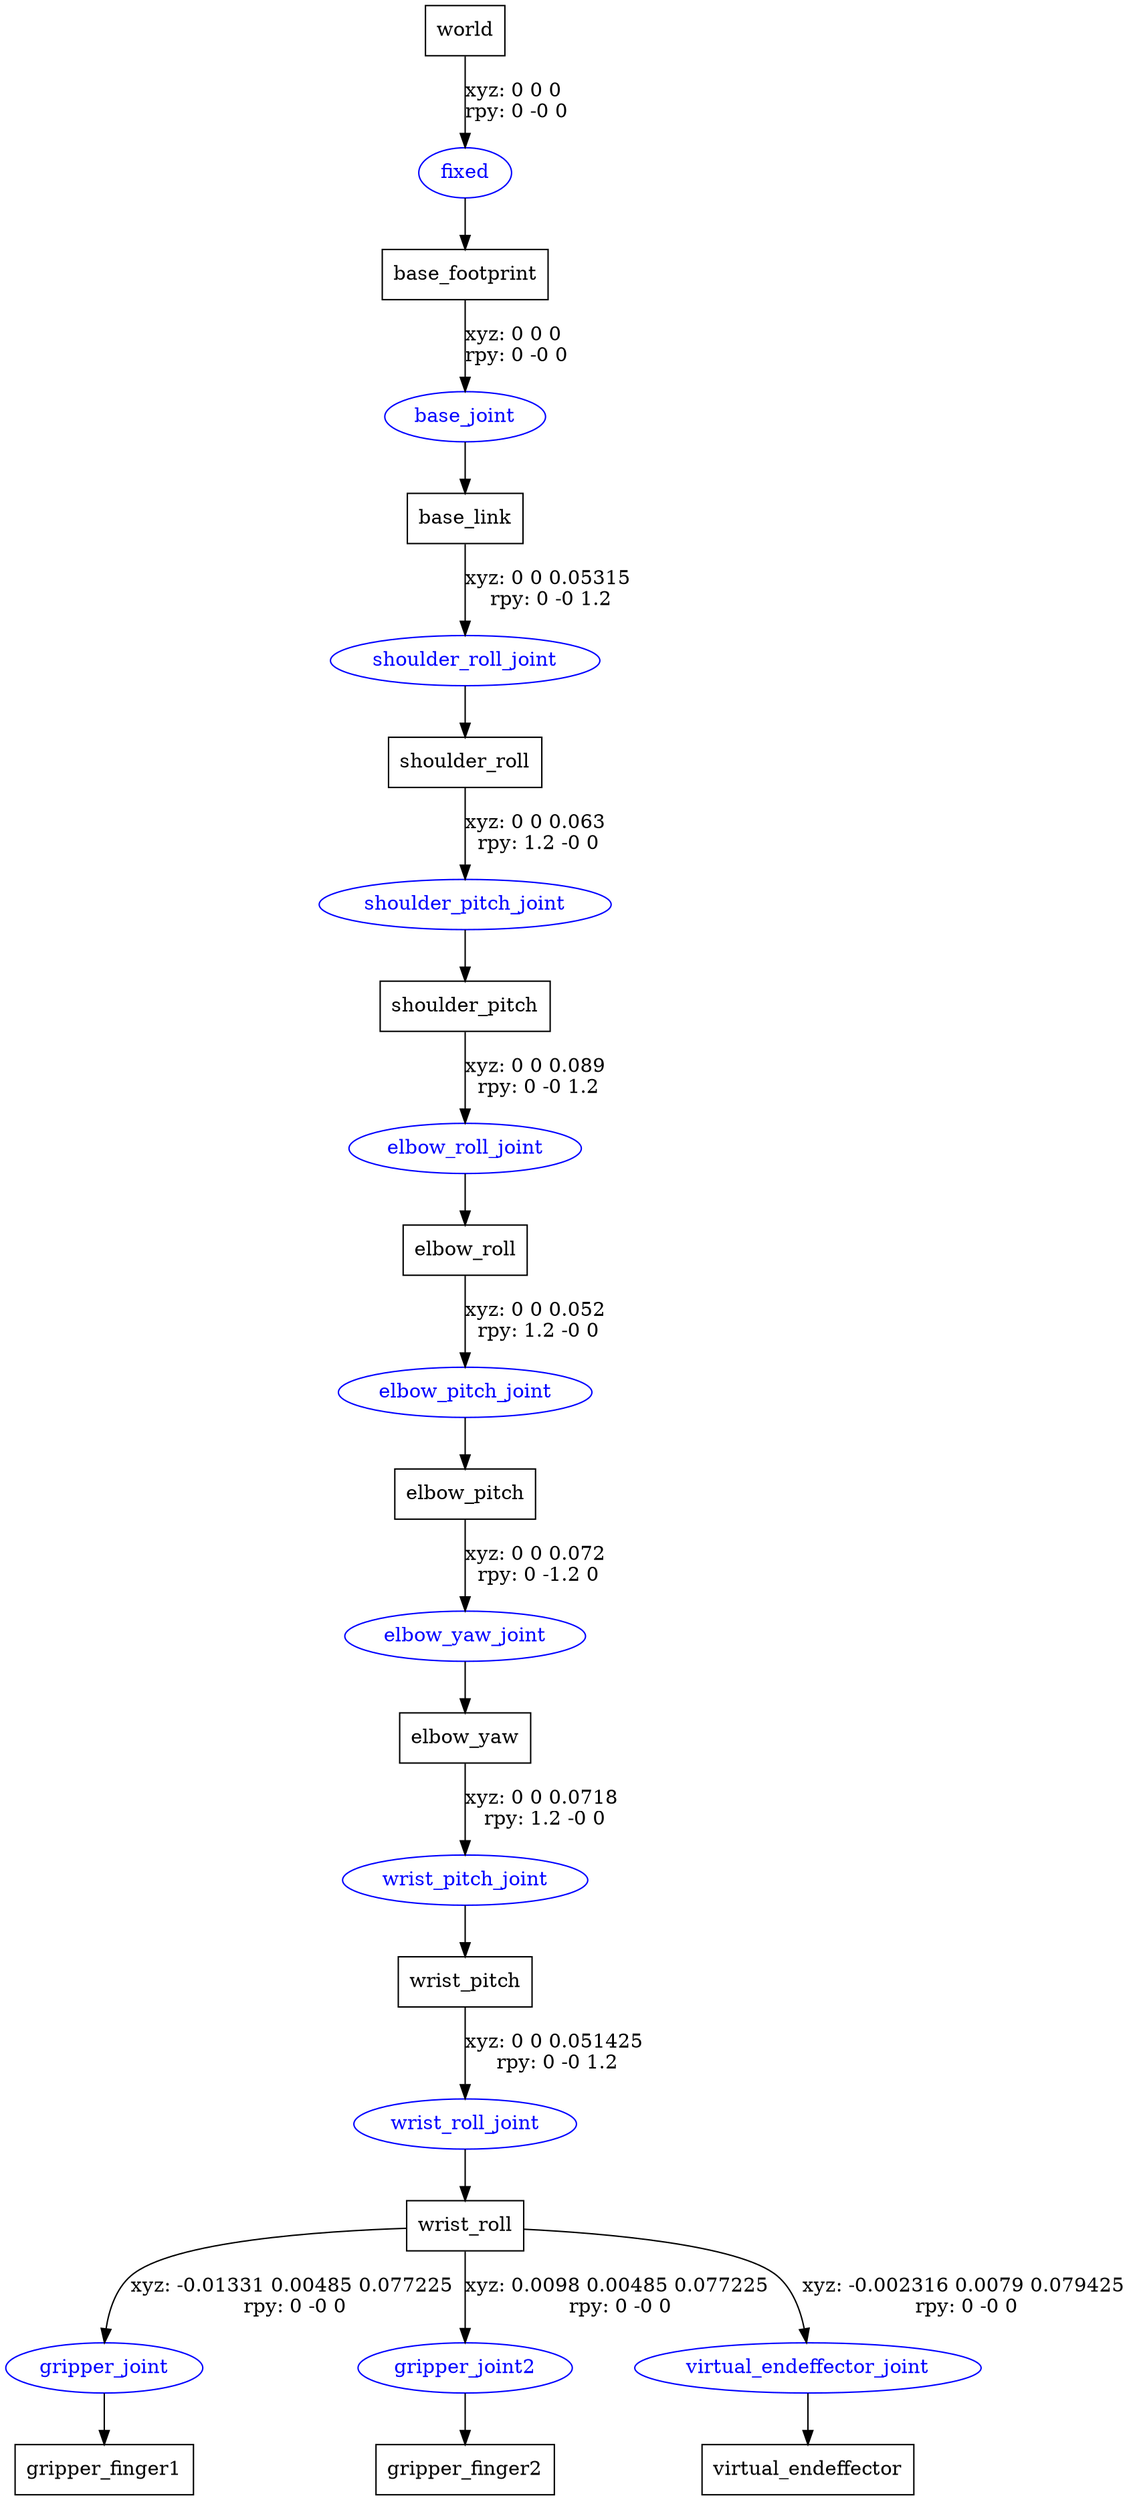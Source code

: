 digraph G {
node [shape=box];
"world" [label="world"];
"base_footprint" [label="base_footprint"];
"base_link" [label="base_link"];
"shoulder_roll" [label="shoulder_roll"];
"shoulder_pitch" [label="shoulder_pitch"];
"elbow_roll" [label="elbow_roll"];
"elbow_pitch" [label="elbow_pitch"];
"elbow_yaw" [label="elbow_yaw"];
"wrist_pitch" [label="wrist_pitch"];
"wrist_roll" [label="wrist_roll"];
"gripper_finger1" [label="gripper_finger1"];
"gripper_finger2" [label="gripper_finger2"];
"virtual_endeffector" [label="virtual_endeffector"];
node [shape=ellipse, color=blue, fontcolor=blue];
"world" -> "fixed" [label="xyz: 0 0 0 \nrpy: 0 -0 0"]
"fixed" -> "base_footprint"
"base_footprint" -> "base_joint" [label="xyz: 0 0 0 \nrpy: 0 -0 0"]
"base_joint" -> "base_link"
"base_link" -> "shoulder_roll_joint" [label="xyz: 0 0 0.05315 \nrpy: 0 -0 1.2"]
"shoulder_roll_joint" -> "shoulder_roll"
"shoulder_roll" -> "shoulder_pitch_joint" [label="xyz: 0 0 0.063 \nrpy: 1.2 -0 0"]
"shoulder_pitch_joint" -> "shoulder_pitch"
"shoulder_pitch" -> "elbow_roll_joint" [label="xyz: 0 0 0.089 \nrpy: 0 -0 1.2"]
"elbow_roll_joint" -> "elbow_roll"
"elbow_roll" -> "elbow_pitch_joint" [label="xyz: 0 0 0.052 \nrpy: 1.2 -0 0"]
"elbow_pitch_joint" -> "elbow_pitch"
"elbow_pitch" -> "elbow_yaw_joint" [label="xyz: 0 0 0.072 \nrpy: 0 -1.2 0"]
"elbow_yaw_joint" -> "elbow_yaw"
"elbow_yaw" -> "wrist_pitch_joint" [label="xyz: 0 0 0.0718 \nrpy: 1.2 -0 0"]
"wrist_pitch_joint" -> "wrist_pitch"
"wrist_pitch" -> "wrist_roll_joint" [label="xyz: 0 0 0.051425 \nrpy: 0 -0 1.2"]
"wrist_roll_joint" -> "wrist_roll"
"wrist_roll" -> "gripper_joint" [label="xyz: -0.01331 0.00485 0.077225 \nrpy: 0 -0 0"]
"gripper_joint" -> "gripper_finger1"
"wrist_roll" -> "gripper_joint2" [label="xyz: 0.0098 0.00485 0.077225 \nrpy: 0 -0 0"]
"gripper_joint2" -> "gripper_finger2"
"wrist_roll" -> "virtual_endeffector_joint" [label="xyz: -0.002316 0.0079 0.079425 \nrpy: 0 -0 0"]
"virtual_endeffector_joint" -> "virtual_endeffector"
}
